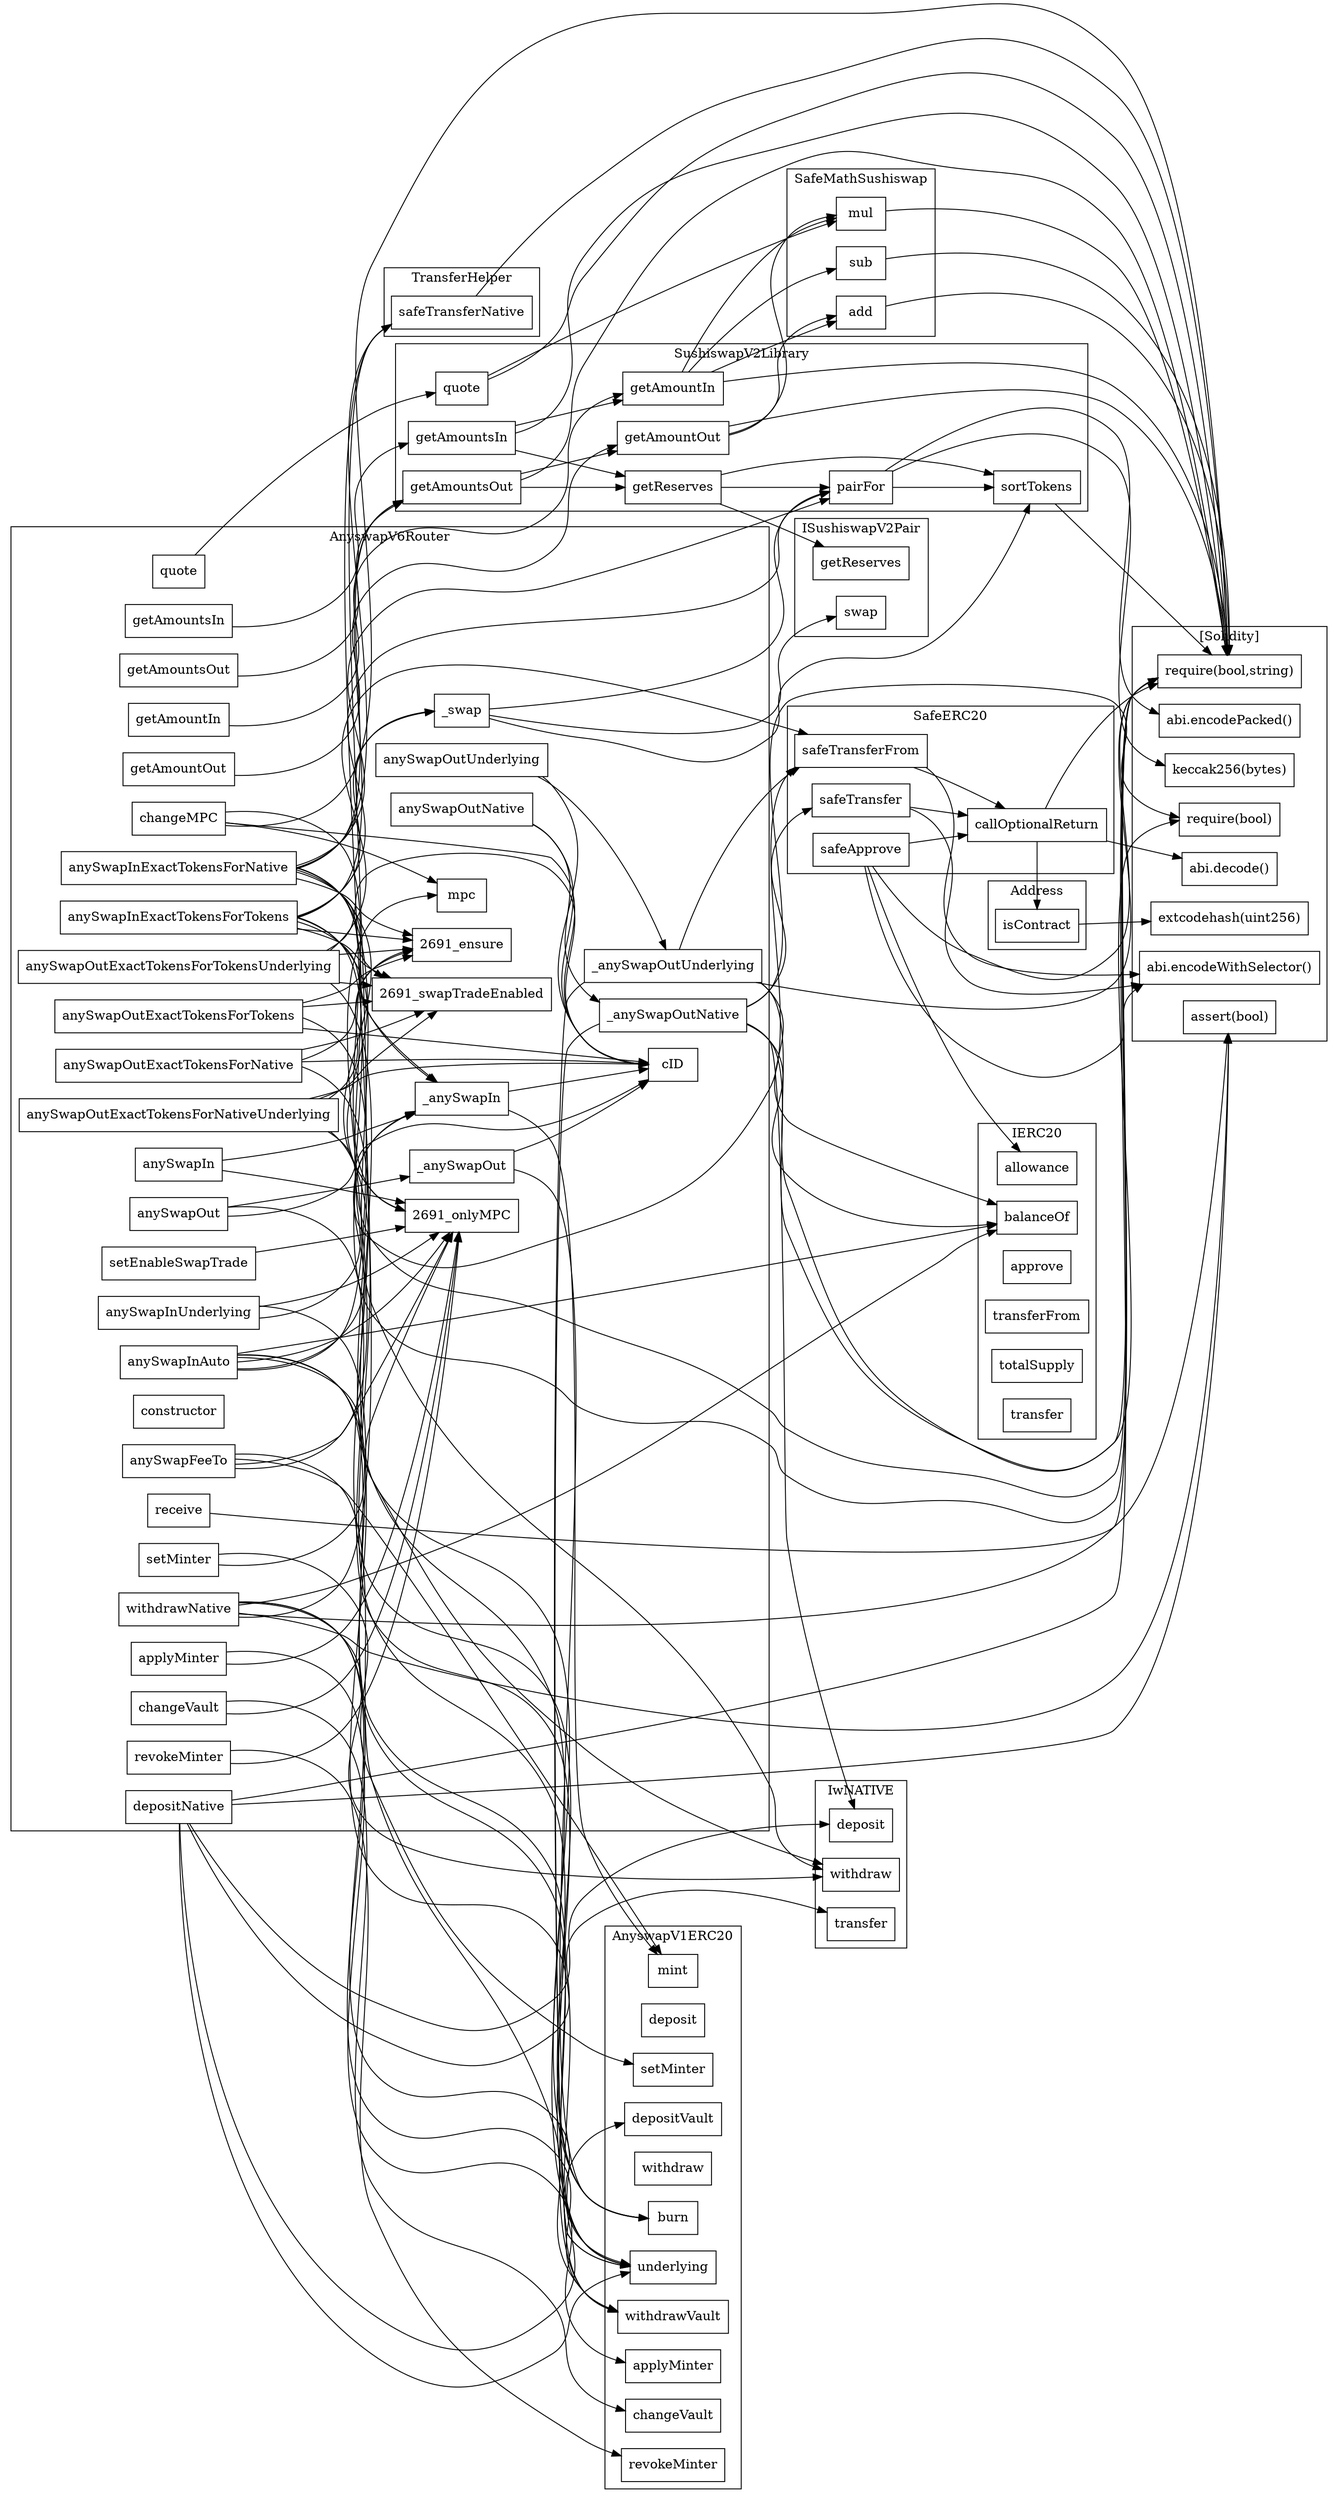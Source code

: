 strict digraph {
rankdir="LR"
node [shape=box]
subgraph cluster_98_SafeMathSushiswap {
label = "SafeMathSushiswap"
"98_mul" [label="mul"]
"98_sub" [label="sub"]
"98_add" [label="add"]
}subgraph cluster_2691_AnyswapV6Router {
label = "AnyswapV6Router"
"2691_mpc" [label="mpc"]
"2691_anySwapOutUnderlying" [label="anySwapOutUnderlying"]
"2691__swap" [label="_swap"]
"2691_anySwapFeeTo" [label="anySwapFeeTo"]
"2691_anySwapInUnderlying" [label="anySwapInUnderlying"]
"2691_changeVault" [label="changeVault"]
"2691_withdrawNative" [label="withdrawNative"]
"2691_anySwapOutExactTokensForTokens" [label="anySwapOutExactTokensForTokens"]
"2691_getAmountsOut" [label="getAmountsOut"]
"2691_setEnableSwapTrade" [label="setEnableSwapTrade"]
"2691_anySwapOutExactTokensForNative" [label="anySwapOutExactTokensForNative"]
"2691_getAmountsIn" [label="getAmountsIn"]
"2691_revokeMinter" [label="revokeMinter"]
"2691_anySwapInAuto" [label="anySwapInAuto"]
"2691_anySwapOutExactTokensForTokensUnderlying" [label="anySwapOutExactTokensForTokensUnderlying"]
"2691_getAmountOut" [label="getAmountOut"]
"2691_receive" [label="receive"]
"2691__anySwapOutUnderlying" [label="_anySwapOutUnderlying"]
"2691_depositNative" [label="depositNative"]
"2691__anySwapIn" [label="_anySwapIn"]
"2691_anySwapOutExactTokensForNativeUnderlying" [label="anySwapOutExactTokensForNativeUnderlying"]
"2691_anySwapOutNative" [label="anySwapOutNative"]
"2691__anySwapOutNative" [label="_anySwapOutNative"]
"2691_anySwapOut" [label="anySwapOut"]
"2691_cID" [label="cID"]
"2691_constructor" [label="constructor"]
"2691_quote" [label="quote"]
"2691_anySwapInExactTokensForTokens" [label="anySwapInExactTokensForTokens"]
"2691__anySwapOut" [label="_anySwapOut"]
"2691_anySwapIn" [label="anySwapIn"]
"2691_getAmountIn" [label="getAmountIn"]
"2691_anySwapInExactTokensForNative" [label="anySwapInExactTokensForNative"]
"2691_setMinter" [label="setMinter"]
"2691_applyMinter" [label="applyMinter"]
"2691_changeMPC" [label="changeMPC"]
"2691_anySwapInAuto" -> "2691_onlyMPC"
"2691_applyMinter" -> "2691_onlyMPC"
"2691_setEnableSwapTrade" -> "2691_onlyMPC"
"2691_anySwapOutUnderlying" -> "2691__anySwapOutUnderlying"
"2691_changeVault" -> "2691_onlyMPC"
"2691_anySwapInExactTokensForNative" -> "2691__swap"
"2691_anySwapInAuto" -> "2691__anySwapIn"
"2691_anySwapOutExactTokensForNativeUnderlying" -> "2691_swapTradeEnabled"
"2691_anySwapInExactTokensForTokens" -> "2691__anySwapIn"
"2691_revokeMinter" -> "2691_onlyMPC"
"2691_anySwapOutExactTokensForNativeUnderlying" -> "2691_cID"
"2691_anySwapFeeTo" -> "2691_mpc"
"2691_anySwapOutNative" -> "2691__anySwapOutNative"
"2691_setMinter" -> "2691_onlyMPC"
"2691_anySwapInExactTokensForTokens" -> "2691_swapTradeEnabled"
"2691_changeMPC" -> "2691_onlyMPC"
"2691_anySwapInExactTokensForNative" -> "2691_onlyMPC"
"2691_anySwapOutExactTokensForTokens" -> "2691_cID"
"2691_anySwapOutExactTokensForNative" -> "2691_swapTradeEnabled"
"2691_anySwapInUnderlying" -> "2691__anySwapIn"
"2691__anySwapOut" -> "2691_cID"
"2691_anySwapOutExactTokensForTokens" -> "2691_ensure"
"2691_anySwapOutExactTokensForTokensUnderlying" -> "2691_swapTradeEnabled"
"2691_anySwapOutExactTokensForNativeUnderlying" -> "2691_ensure"
"2691_anySwapOutExactTokensForTokens" -> "2691_swapTradeEnabled"
"2691_changeMPC" -> "2691_cID"
"2691_anySwapInExactTokensForNative" -> "2691_swapTradeEnabled"
"2691_anySwapOutExactTokensForTokensUnderlying" -> "2691_cID"
"2691_anySwapIn" -> "2691_onlyMPC"
"2691_anySwapInUnderlying" -> "2691_onlyMPC"
"2691_anySwapOut" -> "2691__anySwapOut"
"2691_anySwapInExactTokensForNative" -> "2691__anySwapIn"
"2691_anySwapOutUnderlying" -> "2691_cID"
"2691_anySwapInExactTokensForTokens" -> "2691__swap"
"2691__anySwapIn" -> "2691_cID"
"2691_anySwapOut" -> "2691_cID"
"2691_anySwapOutExactTokensForNative" -> "2691_ensure"
"2691_changeMPC" -> "2691_mpc"
"2691_anySwapInExactTokensForNative" -> "2691_ensure"
"2691_anySwapInExactTokensForTokens" -> "2691_ensure"
"2691_anySwapOutExactTokensForTokensUnderlying" -> "2691_ensure"
"2691_anySwapFeeTo" -> "2691_onlyMPC"
"2691_anySwapIn" -> "2691__anySwapIn"
"2691_anySwapOutNative" -> "2691_cID"
"2691_anySwapInExactTokensForTokens" -> "2691_onlyMPC"
"2691_anySwapOutExactTokensForNative" -> "2691_cID"
}subgraph cluster_613_IwNATIVE {
label = "IwNATIVE"
"613_withdraw" [label="withdraw"]
"613_transfer" [label="transfer"]
"613_deposit" [label="deposit"]
}subgraph cluster_938_SafeERC20 {
label = "SafeERC20"
"938_safeTransferFrom" [label="safeTransferFrom"]
"938_safeTransfer" [label="safeTransfer"]
"938_callOptionalReturn" [label="callOptionalReturn"]
"938_safeApprove" [label="safeApprove"]
"938_safeTransferFrom" -> "938_callOptionalReturn"
"938_safeTransfer" -> "938_callOptionalReturn"
"938_safeApprove" -> "938_callOptionalReturn"
}subgraph cluster_595_TransferHelper {
label = "TransferHelper"
"595_safeTransferNative" [label="safeTransferNative"]
}subgraph cluster_789_Address {
label = "Address"
"789_isContract" [label="isContract"]
}subgraph cluster_22_ISushiswapV2Pair {
label = "ISushiswapV2Pair"
"22_getReserves" [label="getReserves"]
"22_swap" [label="swap"]
}subgraph cluster_695_AnyswapV1ERC20 {
label = "AnyswapV1ERC20"
"695_setMinter" [label="setMinter"]
"695_deposit" [label="deposit"]
"695_mint" [label="mint"]
"695_underlying" [label="underlying"]
"695_withdraw" [label="withdraw"]
"695_depositVault" [label="depositVault"]
"695_revokeMinter" [label="revokeMinter"]
"695_applyMinter" [label="applyMinter"]
"695_changeVault" [label="changeVault"]
"695_burn" [label="burn"]
"695_withdrawVault" [label="withdrawVault"]
}subgraph cluster_569_SushiswapV2Library {
label = "SushiswapV2Library"
"569_getAmountsOut" [label="getAmountsOut"]
"569_pairFor" [label="pairFor"]
"569_getAmountsIn" [label="getAmountsIn"]
"569_getReserves" [label="getReserves"]
"569_getAmountOut" [label="getAmountOut"]
"569_sortTokens" [label="sortTokens"]
"569_getAmountIn" [label="getAmountIn"]
"569_quote" [label="quote"]
"569_getReserves" -> "569_sortTokens"
"569_getReserves" -> "569_pairFor"
"569_getAmountsIn" -> "569_getAmountIn"
"569_getAmountsOut" -> "569_getReserves"
"569_getAmountsIn" -> "569_getReserves"
"569_getAmountsOut" -> "569_getAmountOut"
"569_pairFor" -> "569_sortTokens"
}subgraph cluster_763_IERC20 {
label = "IERC20"
"763_allowance" [label="allowance"]
"763_balanceOf" [label="balanceOf"]
"763_approve" [label="approve"]
"763_transferFrom" [label="transferFrom"]
"763_totalSupply" [label="totalSupply"]
"763_transfer" [label="transfer"]
}subgraph cluster_solidity {
label = "[Solidity]"
"abi.decode()" 
"abi.encodeWithSelector()" 
"keccak256(bytes)" 
"assert(bool)" 
"require(bool,string)" 
"extcodehash(uint256)" 
"require(bool)" 
"abi.encodePacked()" 
"569_sortTokens" -> "require(bool,string)"
"938_safeTransfer" -> "abi.encodeWithSelector()"
"2691_depositNative" -> "assert(bool)"
"2691_withdrawNative" -> "require(bool,string)"
"569_getAmountsOut" -> "require(bool,string)"
"98_add" -> "require(bool,string)"
"98_sub" -> "require(bool,string)"
"938_callOptionalReturn" -> "require(bool,string)"
"2691_withdrawNative" -> "assert(bool)"
"2691_anySwapInExactTokensForNative" -> "require(bool,string)"
"569_getAmountsIn" -> "require(bool,string)"
"569_getAmountIn" -> "require(bool,string)"
"2691__anySwapOutUnderlying" -> "require(bool,string)"
"569_quote" -> "require(bool,string)"
"938_safeTransferFrom" -> "abi.encodeWithSelector()"
"2691__anySwapOutNative" -> "require(bool,string)"
"569_pairFor" -> "abi.encodePacked()"
"938_safeApprove" -> "abi.encodeWithSelector()"
"2691_changeMPC" -> "require(bool,string)"
"569_getAmountOut" -> "require(bool,string)"
"98_mul" -> "require(bool,string)"
"789_isContract" -> "extcodehash(uint256)"
"595_safeTransferNative" -> "require(bool,string)"
"569_pairFor" -> "keccak256(bytes)"
"2691__anySwapOutUnderlying" -> "require(bool)"
"2691_receive" -> "assert(bool)"
"938_callOptionalReturn" -> "abi.decode()"
"2691_anySwapInExactTokensForTokens" -> "require(bool,string)"
"2691_depositNative" -> "require(bool,string)"
"2691__anySwapOutNative" -> "require(bool)"
"938_safeApprove" -> "require(bool,string)"
}"569_getReserves" -> "22_getReserves"
"2691_anySwapFeeTo" -> "695_mint"
"2691_anySwapInExactTokensForNative" -> "595_safeTransferNative"
"2691_getAmountIn" -> "569_getAmountIn"
"2691_depositNative" -> "613_deposit"
"938_safeApprove" -> "763_allowance"
"2691_anySwapInExactTokensForTokens" -> "569_pairFor"
"2691_anySwapInAuto" -> "763_balanceOf"
"2691__anySwapOutNative" -> "938_safeTransfer"
"2691_anySwapFeeTo" -> "695_withdrawVault"
"2691_anySwapOutExactTokensForTokens" -> "695_burn"
"2691_withdrawNative" -> "695_underlying"
"2691_anySwapOutExactTokensForNativeUnderlying" -> "695_underlying"
"2691_quote" -> "569_quote"
"2691_getAmountOut" -> "569_getAmountOut"
"2691_anySwapInExactTokensForNative" -> "569_getAmountsOut"
"2691_anySwapInExactTokensForTokens" -> "569_getAmountsOut"
"2691__anySwapOutNative" -> "763_balanceOf"
"2691_withdrawNative" -> "695_withdrawVault"
"2691_getAmountsIn" -> "569_getAmountsIn"
"2691_anySwapOutExactTokensForNativeUnderlying" -> "938_safeTransferFrom"
"2691__anySwapOutUnderlying" -> "763_balanceOf"
"2691__swap" -> "22_swap"
"2691_depositNative" -> "695_depositVault"
"2691_anySwapOutExactTokensForTokensUnderlying" -> "938_safeTransferFrom"
"2691__anySwapOutUnderlying" -> "695_underlying"
"2691_applyMinter" -> "695_applyMinter"
"2691_setMinter" -> "695_setMinter"
"938_callOptionalReturn" -> "789_isContract"
"2691_anySwapInAuto" -> "695_withdrawVault"
"569_getAmountIn" -> "98_add"
"2691__anySwapOutUnderlying" -> "938_safeTransferFrom"
"2691__anySwapIn" -> "695_mint"
"2691__swap" -> "569_sortTokens"
"2691_anySwapInExactTokensForNative" -> "569_pairFor"
"2691_anySwapOutExactTokensForTokensUnderlying" -> "695_underlying"
"569_getAmountIn" -> "98_mul"
"2691_withdrawNative" -> "595_safeTransferNative"
"2691_anySwapInAuto" -> "613_withdraw"
"2691_anySwapInAuto" -> "695_underlying"
"2691__swap" -> "569_pairFor"
"569_getAmountOut" -> "98_mul"
"2691_anySwapOutExactTokensForNative" -> "695_burn"
"569_quote" -> "98_mul"
"2691_revokeMinter" -> "695_revokeMinter"
"2691_anySwapInExactTokensForNative" -> "613_withdraw"
"2691_anySwapOut" -> "695_burn"
"2691_getAmountsOut" -> "569_getAmountsOut"
"2691_anySwapInUnderlying" -> "695_withdrawVault"
"2691__anySwapOut" -> "695_burn"
"569_getAmountOut" -> "98_add"
"2691__anySwapOutNative" -> "695_underlying"
"2691__anySwapOutNative" -> "613_deposit"
"2691_withdrawNative" -> "763_balanceOf"
"2691_changeVault" -> "695_changeVault"
"2691_withdrawNative" -> "613_withdraw"
"2691_depositNative" -> "613_transfer"
"2691_depositNative" -> "695_underlying"
"569_getAmountIn" -> "98_sub"
"2691_anySwapInAuto" -> "595_safeTransferNative"
}